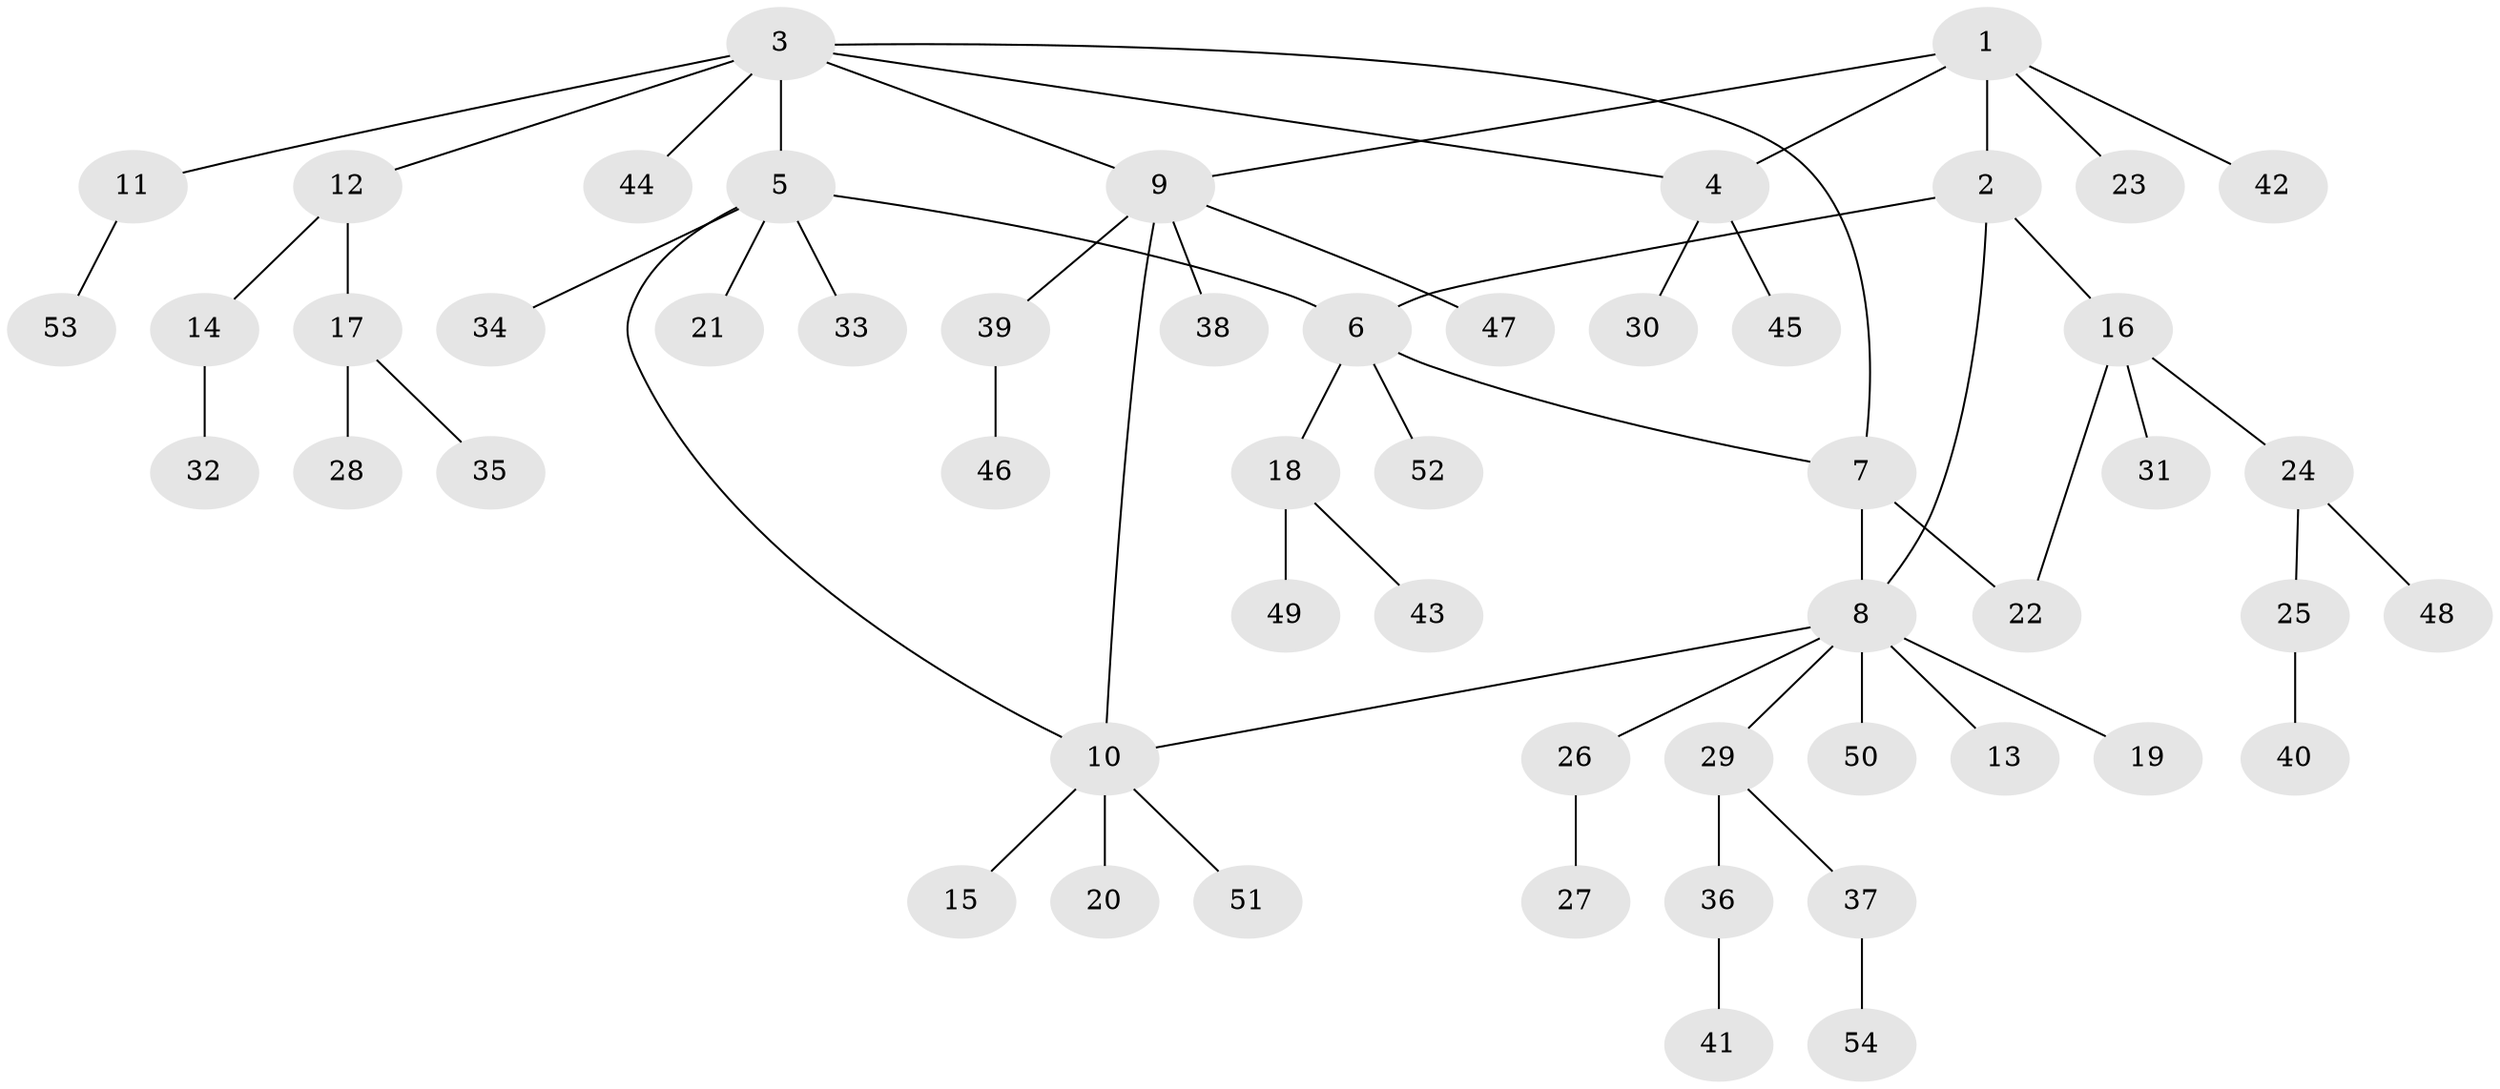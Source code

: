 // coarse degree distribution, {9: 0.02631578947368421, 4: 0.05263157894736842, 6: 0.02631578947368421, 3: 0.10526315789473684, 5: 0.02631578947368421, 7: 0.02631578947368421, 12: 0.02631578947368421, 1: 0.6578947368421053, 2: 0.05263157894736842}
// Generated by graph-tools (version 1.1) at 2025/24/03/03/25 07:24:12]
// undirected, 54 vertices, 60 edges
graph export_dot {
graph [start="1"]
  node [color=gray90,style=filled];
  1;
  2;
  3;
  4;
  5;
  6;
  7;
  8;
  9;
  10;
  11;
  12;
  13;
  14;
  15;
  16;
  17;
  18;
  19;
  20;
  21;
  22;
  23;
  24;
  25;
  26;
  27;
  28;
  29;
  30;
  31;
  32;
  33;
  34;
  35;
  36;
  37;
  38;
  39;
  40;
  41;
  42;
  43;
  44;
  45;
  46;
  47;
  48;
  49;
  50;
  51;
  52;
  53;
  54;
  1 -- 2;
  1 -- 4;
  1 -- 9;
  1 -- 23;
  1 -- 42;
  2 -- 6;
  2 -- 8;
  2 -- 16;
  3 -- 4;
  3 -- 5;
  3 -- 7;
  3 -- 9;
  3 -- 11;
  3 -- 12;
  3 -- 44;
  4 -- 30;
  4 -- 45;
  5 -- 6;
  5 -- 10;
  5 -- 21;
  5 -- 33;
  5 -- 34;
  6 -- 7;
  6 -- 18;
  6 -- 52;
  7 -- 8;
  7 -- 22;
  8 -- 10;
  8 -- 13;
  8 -- 19;
  8 -- 26;
  8 -- 29;
  8 -- 50;
  9 -- 10;
  9 -- 38;
  9 -- 39;
  9 -- 47;
  10 -- 15;
  10 -- 20;
  10 -- 51;
  11 -- 53;
  12 -- 14;
  12 -- 17;
  14 -- 32;
  16 -- 22;
  16 -- 24;
  16 -- 31;
  17 -- 28;
  17 -- 35;
  18 -- 43;
  18 -- 49;
  24 -- 25;
  24 -- 48;
  25 -- 40;
  26 -- 27;
  29 -- 36;
  29 -- 37;
  36 -- 41;
  37 -- 54;
  39 -- 46;
}
